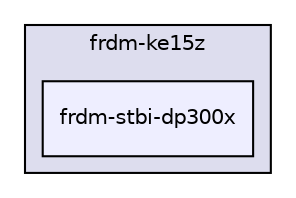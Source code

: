 digraph "boardkit/frdm-ke15z/frdm-stbi-dp300x" {
  compound=true
  node [ fontsize="10", fontname="Helvetica"];
  edge [ labelfontsize="10", labelfontname="Helvetica"];
  subgraph clusterdir_5974cf386c5ed4cc213ed0b1058cbbae {
    graph [ bgcolor="#ddddee", pencolor="black", label="frdm-ke15z" fontname="Helvetica", fontsize="10", URL="dir_5974cf386c5ed4cc213ed0b1058cbbae.html"]
  dir_f7fee96f6bd6e7772693923f64945492 [shape=box, label="frdm-stbi-dp300x", style="filled", fillcolor="#eeeeff", pencolor="black", URL="dir_f7fee96f6bd6e7772693923f64945492.html"];
  }
}
